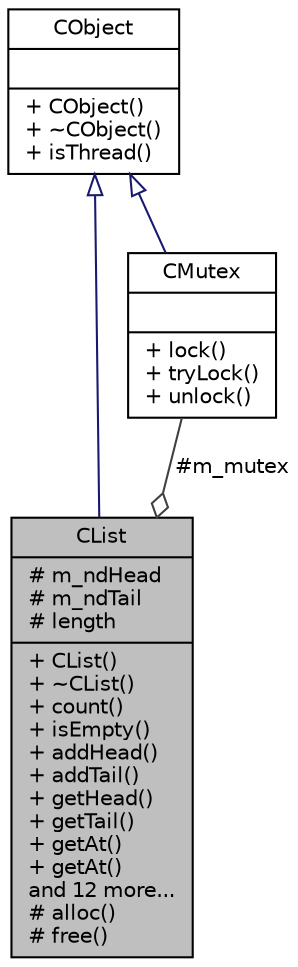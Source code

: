 digraph "CList"
{
  edge [fontname="Helvetica",fontsize="10",labelfontname="Helvetica",labelfontsize="10"];
  node [fontname="Helvetica",fontsize="10",shape=record];
  Node1 [label="{CList\n|# m_ndHead\l# m_ndTail\l# length\l|+ CList()\l+ ~CList()\l+ count()\l+ isEmpty()\l+ addHead()\l+ addTail()\l+ getHead()\l+ getTail()\l+ getAt()\l+ getAt()\land 12 more...\l# alloc()\l# free()\l}",height=0.2,width=0.4,color="black", fillcolor="grey75", style="filled" fontcolor="black"];
  Node2 -> Node1 [dir="back",color="midnightblue",fontsize="10",style="solid",arrowtail="onormal",fontname="Helvetica"];
  Node2 [label="{CObject\n||+ CObject()\l+ ~CObject()\l+ isThread()\l}",height=0.2,width=0.4,color="black", fillcolor="white", style="filled",URL="$dc/dac/class_c_object.html"];
  Node3 -> Node1 [color="grey25",fontsize="10",style="solid",label=" #m_mutex" ,arrowhead="odiamond",fontname="Helvetica"];
  Node3 [label="{CMutex\n||+ lock()\l+ tryLock()\l+ unlock()\l}",height=0.2,width=0.4,color="black", fillcolor="white", style="filled",URL="$d3/d0d/class_c_mutex.html"];
  Node2 -> Node3 [dir="back",color="midnightblue",fontsize="10",style="solid",arrowtail="onormal",fontname="Helvetica"];
}
